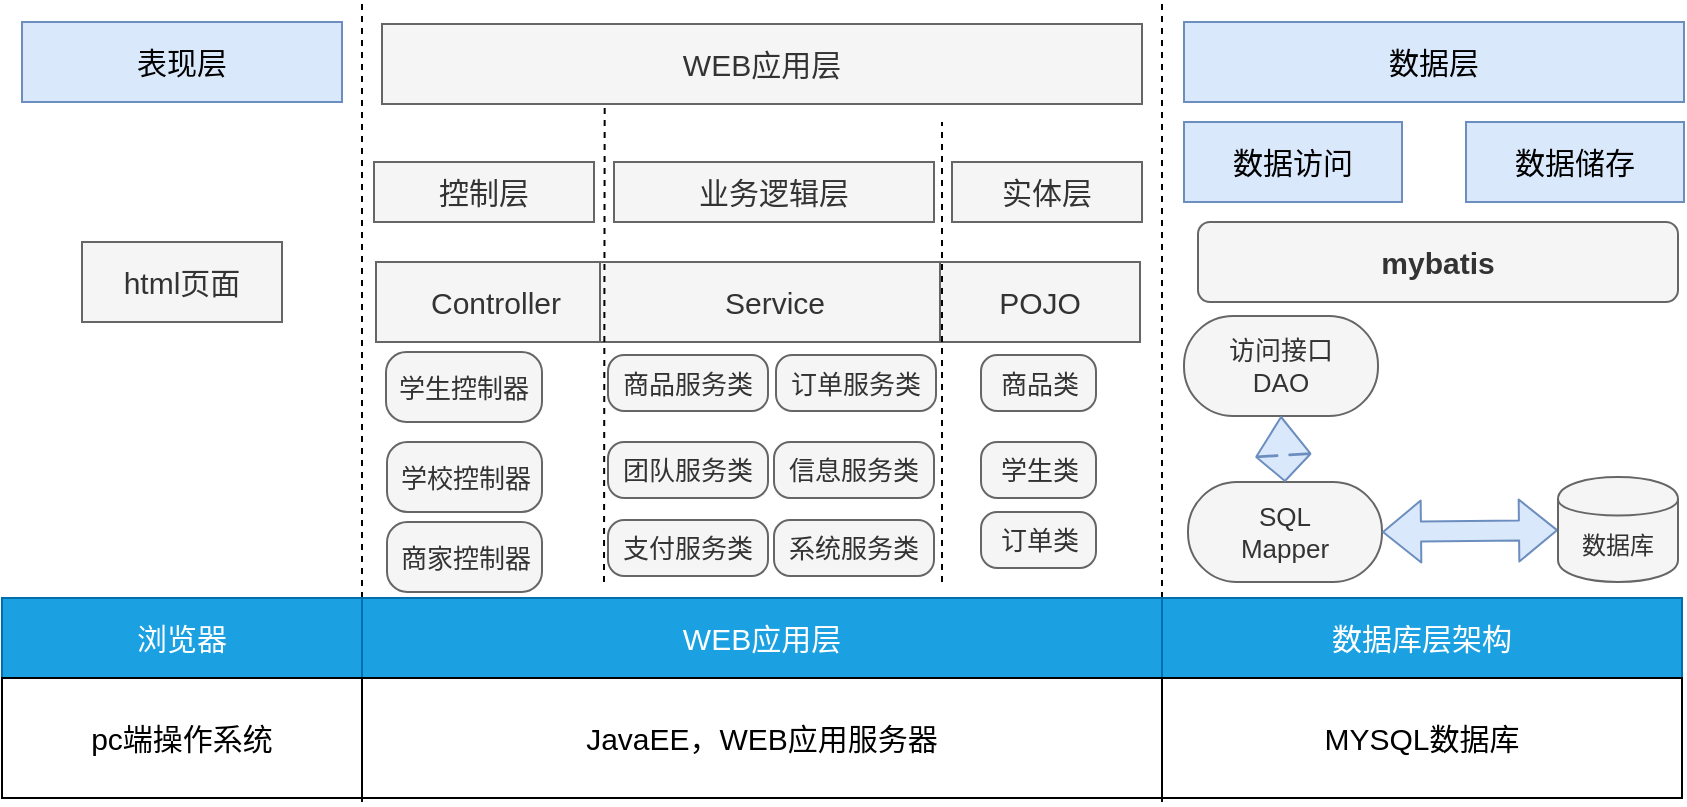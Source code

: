 <mxfile version="12.7.9" type="github">
  <diagram name="Page-1" id="e7e014a7-5840-1c2e-5031-d8a46d1fe8dd">
    <mxGraphModel dx="1038" dy="499" grid="1" gridSize="10" guides="1" tooltips="1" connect="1" arrows="1" fold="1" page="1" pageScale="1" pageWidth="1169" pageHeight="826" background="#ffffff" math="0" shadow="0">
      <root>
        <mxCell id="0" />
        <mxCell id="1" parent="0" />
        <mxCell id="Q2WFoC5t4WEAiSLcqZBK-41" value="" style="endArrow=none;dashed=1;html=1;fontSize=15;" edge="1" parent="1">
          <mxGeometry width="50" height="50" relative="1" as="geometry">
            <mxPoint x="360" y="480" as="sourcePoint" />
            <mxPoint x="360" y="80" as="targetPoint" />
          </mxGeometry>
        </mxCell>
        <mxCell id="Q2WFoC5t4WEAiSLcqZBK-42" value="" style="endArrow=none;dashed=1;html=1;fontSize=15;" edge="1" parent="1">
          <mxGeometry width="50" height="50" relative="1" as="geometry">
            <mxPoint x="760" y="480" as="sourcePoint" />
            <mxPoint x="760" y="80" as="targetPoint" />
          </mxGeometry>
        </mxCell>
        <mxCell id="Q2WFoC5t4WEAiSLcqZBK-44" value="表现层" style="rounded=0;whiteSpace=wrap;html=1;fillColor=#dae8fc;strokeColor=#6c8ebf;fontSize=15;" vertex="1" parent="1">
          <mxGeometry x="190" y="90" width="160" height="40" as="geometry" />
        </mxCell>
        <mxCell id="Q2WFoC5t4WEAiSLcqZBK-45" value="html页面" style="rounded=0;whiteSpace=wrap;html=1;fillColor=#f5f5f5;strokeColor=#666666;fontColor=#333333;fontSize=15;" vertex="1" parent="1">
          <mxGeometry x="220" y="200" width="100" height="40" as="geometry" />
        </mxCell>
        <mxCell id="Q2WFoC5t4WEAiSLcqZBK-50" value="浏览器" style="rounded=0;whiteSpace=wrap;html=1;fillColor=#1ba1e2;strokeColor=#006EAF;fontColor=#ffffff;fontSize=15;" vertex="1" parent="1">
          <mxGeometry x="180" y="378" width="180" height="40" as="geometry" />
        </mxCell>
        <mxCell id="Q2WFoC5t4WEAiSLcqZBK-51" value="pc端操作系统" style="rounded=0;whiteSpace=wrap;html=1;fontSize=15;" vertex="1" parent="1">
          <mxGeometry x="180" y="418" width="180" height="60" as="geometry" />
        </mxCell>
        <mxCell id="Q2WFoC5t4WEAiSLcqZBK-52" value="WEB应用层" style="rounded=0;whiteSpace=wrap;html=1;fillColor=#f5f5f5;strokeColor=#666666;fontColor=#333333;fontSize=15;" vertex="1" parent="1">
          <mxGeometry x="370" y="91" width="380" height="40" as="geometry" />
        </mxCell>
        <mxCell id="Q2WFoC5t4WEAiSLcqZBK-53" value="控制层" style="rounded=0;whiteSpace=wrap;html=1;fillColor=#f5f5f5;strokeColor=#666666;fontColor=#333333;fontSize=15;" vertex="1" parent="1">
          <mxGeometry x="366" y="160" width="110" height="30" as="geometry" />
        </mxCell>
        <mxCell id="Q2WFoC5t4WEAiSLcqZBK-55" value="业务逻辑层" style="rounded=0;whiteSpace=wrap;html=1;fillColor=#f5f5f5;strokeColor=#666666;fontColor=#333333;fontSize=15;" vertex="1" parent="1">
          <mxGeometry x="486" y="160" width="160" height="30" as="geometry" />
        </mxCell>
        <mxCell id="Q2WFoC5t4WEAiSLcqZBK-56" value="实体层" style="rounded=0;whiteSpace=wrap;html=1;fillColor=#f5f5f5;strokeColor=#666666;fontColor=#333333;fontSize=15;" vertex="1" parent="1">
          <mxGeometry x="655" y="160" width="95" height="30" as="geometry" />
        </mxCell>
        <mxCell id="Q2WFoC5t4WEAiSLcqZBK-57" value="Controller" style="rounded=0;whiteSpace=wrap;html=1;fillColor=#f5f5f5;strokeColor=#666666;fontColor=#333333;fontSize=15;" vertex="1" parent="1">
          <mxGeometry x="367" y="210" width="120" height="40" as="geometry" />
        </mxCell>
        <mxCell id="Q2WFoC5t4WEAiSLcqZBK-58" value="Service" style="rounded=0;whiteSpace=wrap;html=1;fillColor=#f5f5f5;strokeColor=#666666;fontColor=#333333;fontSize=15;" vertex="1" parent="1">
          <mxGeometry x="479" y="210" width="175" height="40" as="geometry" />
        </mxCell>
        <mxCell id="Q2WFoC5t4WEAiSLcqZBK-59" value="POJO" style="rounded=0;whiteSpace=wrap;html=1;fillColor=#f5f5f5;strokeColor=#666666;fontColor=#333333;fontSize=15;" vertex="1" parent="1">
          <mxGeometry x="649" y="210" width="100" height="40" as="geometry" />
        </mxCell>
        <mxCell id="Q2WFoC5t4WEAiSLcqZBK-61" value="WEB应用层" style="rounded=0;whiteSpace=wrap;html=1;fillColor=#1ba1e2;strokeColor=#006EAF;fontColor=#ffffff;fontSize=15;" vertex="1" parent="1">
          <mxGeometry x="360" y="378" width="400" height="40" as="geometry" />
        </mxCell>
        <mxCell id="Q2WFoC5t4WEAiSLcqZBK-62" value="JavaEE，WEB应用服务器" style="rounded=0;whiteSpace=wrap;html=1;fontSize=15;" vertex="1" parent="1">
          <mxGeometry x="360" y="418" width="400" height="60" as="geometry" />
        </mxCell>
        <mxCell id="Q2WFoC5t4WEAiSLcqZBK-63" value="数据层" style="rounded=0;whiteSpace=wrap;html=1;fillColor=#dae8fc;strokeColor=#6c8ebf;fontSize=15;" vertex="1" parent="1">
          <mxGeometry x="771" y="90" width="250" height="40" as="geometry" />
        </mxCell>
        <mxCell id="Q2WFoC5t4WEAiSLcqZBK-64" value="数据访问" style="rounded=0;whiteSpace=wrap;html=1;fillColor=#dae8fc;strokeColor=#6c8ebf;fontSize=15;" vertex="1" parent="1">
          <mxGeometry x="771" y="140" width="109" height="40" as="geometry" />
        </mxCell>
        <mxCell id="Q2WFoC5t4WEAiSLcqZBK-65" value="数据储存" style="rounded=0;whiteSpace=wrap;html=1;fillColor=#dae8fc;strokeColor=#6c8ebf;fontSize=15;" vertex="1" parent="1">
          <mxGeometry x="912" y="140" width="109" height="40" as="geometry" />
        </mxCell>
        <mxCell id="Q2WFoC5t4WEAiSLcqZBK-66" value="&lt;b style=&quot;font-size: 15px;&quot;&gt;&lt;font style=&quot;font-size: 15px;&quot;&gt;mybatis&lt;/font&gt;&lt;/b&gt;" style="rounded=1;whiteSpace=wrap;html=1;fillColor=#f5f5f5;strokeColor=#666666;fontSize=15;fontColor=#333333;" vertex="1" parent="1">
          <mxGeometry x="778" y="190" width="240" height="40" as="geometry" />
        </mxCell>
        <mxCell id="Q2WFoC5t4WEAiSLcqZBK-67" value="访问接口&lt;br&gt;DAO" style="rounded=1;whiteSpace=wrap;html=1;fillColor=#f5f5f5;strokeColor=#666666;arcSize=49;fontSize=13;fontColor=#333333;" vertex="1" parent="1">
          <mxGeometry x="771" y="237" width="97" height="50" as="geometry" />
        </mxCell>
        <mxCell id="Q2WFoC5t4WEAiSLcqZBK-68" value="SQL&lt;br&gt;Mapper" style="rounded=1;whiteSpace=wrap;html=1;fillColor=#f5f5f5;strokeColor=#666666;arcSize=49;fontSize=13;fontColor=#333333;" vertex="1" parent="1">
          <mxGeometry x="773" y="320" width="97" height="50" as="geometry" />
        </mxCell>
        <mxCell id="Q2WFoC5t4WEAiSLcqZBK-69" value="" style="shape=flexArrow;endArrow=classic;startArrow=classic;html=1;fontSize=13;exitX=1;exitY=0.5;exitDx=0;exitDy=0;fillColor=#dae8fc;strokeColor=#6c8ebf;" edge="1" parent="1" source="Q2WFoC5t4WEAiSLcqZBK-68" target="Q2WFoC5t4WEAiSLcqZBK-70">
          <mxGeometry width="50" height="50" relative="1" as="geometry">
            <mxPoint x="690" y="280" as="sourcePoint" />
            <mxPoint x="960" y="350" as="targetPoint" />
          </mxGeometry>
        </mxCell>
        <mxCell id="Q2WFoC5t4WEAiSLcqZBK-70" value="数据库" style="shape=cylinder;whiteSpace=wrap;html=1;boundedLbl=1;backgroundOutline=1;fillColor=#f5f5f5;strokeColor=#666666;fontColor=#333333;" vertex="1" parent="1">
          <mxGeometry x="958" y="317.5" width="60" height="52.5" as="geometry" />
        </mxCell>
        <mxCell id="Q2WFoC5t4WEAiSLcqZBK-71" value="数据库层架构" style="rounded=0;whiteSpace=wrap;html=1;fillColor=#1ba1e2;strokeColor=#006EAF;fontColor=#ffffff;fontSize=15;" vertex="1" parent="1">
          <mxGeometry x="760" y="378" width="260" height="40" as="geometry" />
        </mxCell>
        <mxCell id="Q2WFoC5t4WEAiSLcqZBK-72" value="MYSQL数据库" style="rounded=0;whiteSpace=wrap;html=1;fontSize=15;" vertex="1" parent="1">
          <mxGeometry x="760" y="418" width="260" height="60" as="geometry" />
        </mxCell>
        <mxCell id="Q2WFoC5t4WEAiSLcqZBK-75" value="" style="endArrow=none;dashed=1;html=1;fontSize=13;entryX=0.293;entryY=1.05;entryDx=0;entryDy=0;entryPerimeter=0;" edge="1" parent="1" target="Q2WFoC5t4WEAiSLcqZBK-52">
          <mxGeometry width="50" height="50" relative="1" as="geometry">
            <mxPoint x="481" y="370" as="sourcePoint" />
            <mxPoint x="481" y="150" as="targetPoint" />
          </mxGeometry>
        </mxCell>
        <mxCell id="Q2WFoC5t4WEAiSLcqZBK-76" value="" style="endArrow=none;dashed=1;html=1;fontSize=13;" edge="1" parent="1">
          <mxGeometry width="50" height="50" relative="1" as="geometry">
            <mxPoint x="650" y="370" as="sourcePoint" />
            <mxPoint x="650" y="140" as="targetPoint" />
          </mxGeometry>
        </mxCell>
        <mxCell id="Q2WFoC5t4WEAiSLcqZBK-77" value="学生控制器" style="rounded=1;whiteSpace=wrap;html=1;fillColor=#f5f5f5;strokeColor=#666666;arcSize=29;fontSize=13;fontColor=#333333;" vertex="1" parent="1">
          <mxGeometry x="372" y="255" width="78" height="35" as="geometry" />
        </mxCell>
        <mxCell id="Q2WFoC5t4WEAiSLcqZBK-81" value="学校控制器" style="rounded=1;whiteSpace=wrap;html=1;fillColor=#f5f5f5;strokeColor=#666666;arcSize=29;fontSize=13;fontColor=#333333;" vertex="1" parent="1">
          <mxGeometry x="372.5" y="300" width="77.5" height="35" as="geometry" />
        </mxCell>
        <mxCell id="Q2WFoC5t4WEAiSLcqZBK-82" value="商家控制器" style="rounded=1;whiteSpace=wrap;html=1;fillColor=#f5f5f5;strokeColor=#666666;arcSize=29;fontSize=13;fontColor=#333333;" vertex="1" parent="1">
          <mxGeometry x="372.5" y="340" width="77.5" height="35" as="geometry" />
        </mxCell>
        <mxCell id="Q2WFoC5t4WEAiSLcqZBK-85" value="" style="shape=flexArrow;endArrow=classic;startArrow=classic;html=1;fontSize=13;width=6;startSize=3.91;entryX=0.5;entryY=1;entryDx=0;entryDy=0;exitX=0.5;exitY=0;exitDx=0;exitDy=0;fillColor=#dae8fc;strokeColor=#6c8ebf;" edge="1" parent="1" source="Q2WFoC5t4WEAiSLcqZBK-68" target="Q2WFoC5t4WEAiSLcqZBK-67">
          <mxGeometry width="50" height="50" relative="1" as="geometry">
            <mxPoint x="640" y="280" as="sourcePoint" />
            <mxPoint x="690" y="230" as="targetPoint" />
          </mxGeometry>
        </mxCell>
        <mxCell id="Q2WFoC5t4WEAiSLcqZBK-86" value="商品服务类" style="rounded=1;whiteSpace=wrap;html=1;fillColor=#f5f5f5;strokeColor=#666666;arcSize=29;fontSize=13;fontColor=#333333;" vertex="1" parent="1">
          <mxGeometry x="483" y="256.5" width="80" height="28" as="geometry" />
        </mxCell>
        <mxCell id="Q2WFoC5t4WEAiSLcqZBK-87" value="订单服务类" style="rounded=1;whiteSpace=wrap;html=1;fillColor=#f5f5f5;strokeColor=#666666;arcSize=29;fontSize=13;fontColor=#333333;" vertex="1" parent="1">
          <mxGeometry x="567" y="256.5" width="80" height="28" as="geometry" />
        </mxCell>
        <mxCell id="Q2WFoC5t4WEAiSLcqZBK-88" value="团队服务类" style="rounded=1;whiteSpace=wrap;html=1;fillColor=#f5f5f5;strokeColor=#666666;arcSize=29;fontSize=13;fontColor=#333333;" vertex="1" parent="1">
          <mxGeometry x="483" y="300" width="80" height="28" as="geometry" />
        </mxCell>
        <mxCell id="Q2WFoC5t4WEAiSLcqZBK-89" value="信息服务类" style="rounded=1;whiteSpace=wrap;html=1;fillColor=#f5f5f5;strokeColor=#666666;arcSize=29;fontSize=13;fontColor=#333333;" vertex="1" parent="1">
          <mxGeometry x="566" y="300" width="80" height="28" as="geometry" />
        </mxCell>
        <mxCell id="Q2WFoC5t4WEAiSLcqZBK-90" value="支付服务类" style="rounded=1;whiteSpace=wrap;html=1;fillColor=#f5f5f5;strokeColor=#666666;arcSize=29;fontSize=13;fontColor=#333333;" vertex="1" parent="1">
          <mxGeometry x="483" y="339" width="80" height="28" as="geometry" />
        </mxCell>
        <mxCell id="Q2WFoC5t4WEAiSLcqZBK-91" value="商品类" style="rounded=1;whiteSpace=wrap;html=1;fillColor=#f5f5f5;strokeColor=#666666;arcSize=29;fontSize=13;fontColor=#333333;" vertex="1" parent="1">
          <mxGeometry x="669.5" y="256.5" width="57.5" height="28" as="geometry" />
        </mxCell>
        <mxCell id="Q2WFoC5t4WEAiSLcqZBK-92" value="学生类" style="rounded=1;whiteSpace=wrap;html=1;fillColor=#f5f5f5;strokeColor=#666666;arcSize=29;fontSize=13;fontColor=#333333;" vertex="1" parent="1">
          <mxGeometry x="669.5" y="300" width="57.5" height="28" as="geometry" />
        </mxCell>
        <mxCell id="Q2WFoC5t4WEAiSLcqZBK-93" value="订单类" style="rounded=1;whiteSpace=wrap;html=1;fillColor=#f5f5f5;strokeColor=#666666;arcSize=29;fontSize=13;fontColor=#333333;" vertex="1" parent="1">
          <mxGeometry x="669.5" y="335" width="57.5" height="28" as="geometry" />
        </mxCell>
        <mxCell id="Q2WFoC5t4WEAiSLcqZBK-94" value="系统服务类" style="rounded=1;whiteSpace=wrap;html=1;fillColor=#f5f5f5;strokeColor=#666666;arcSize=29;fontSize=13;fontColor=#333333;" vertex="1" parent="1">
          <mxGeometry x="566" y="339" width="80" height="28" as="geometry" />
        </mxCell>
      </root>
    </mxGraphModel>
  </diagram>
</mxfile>
